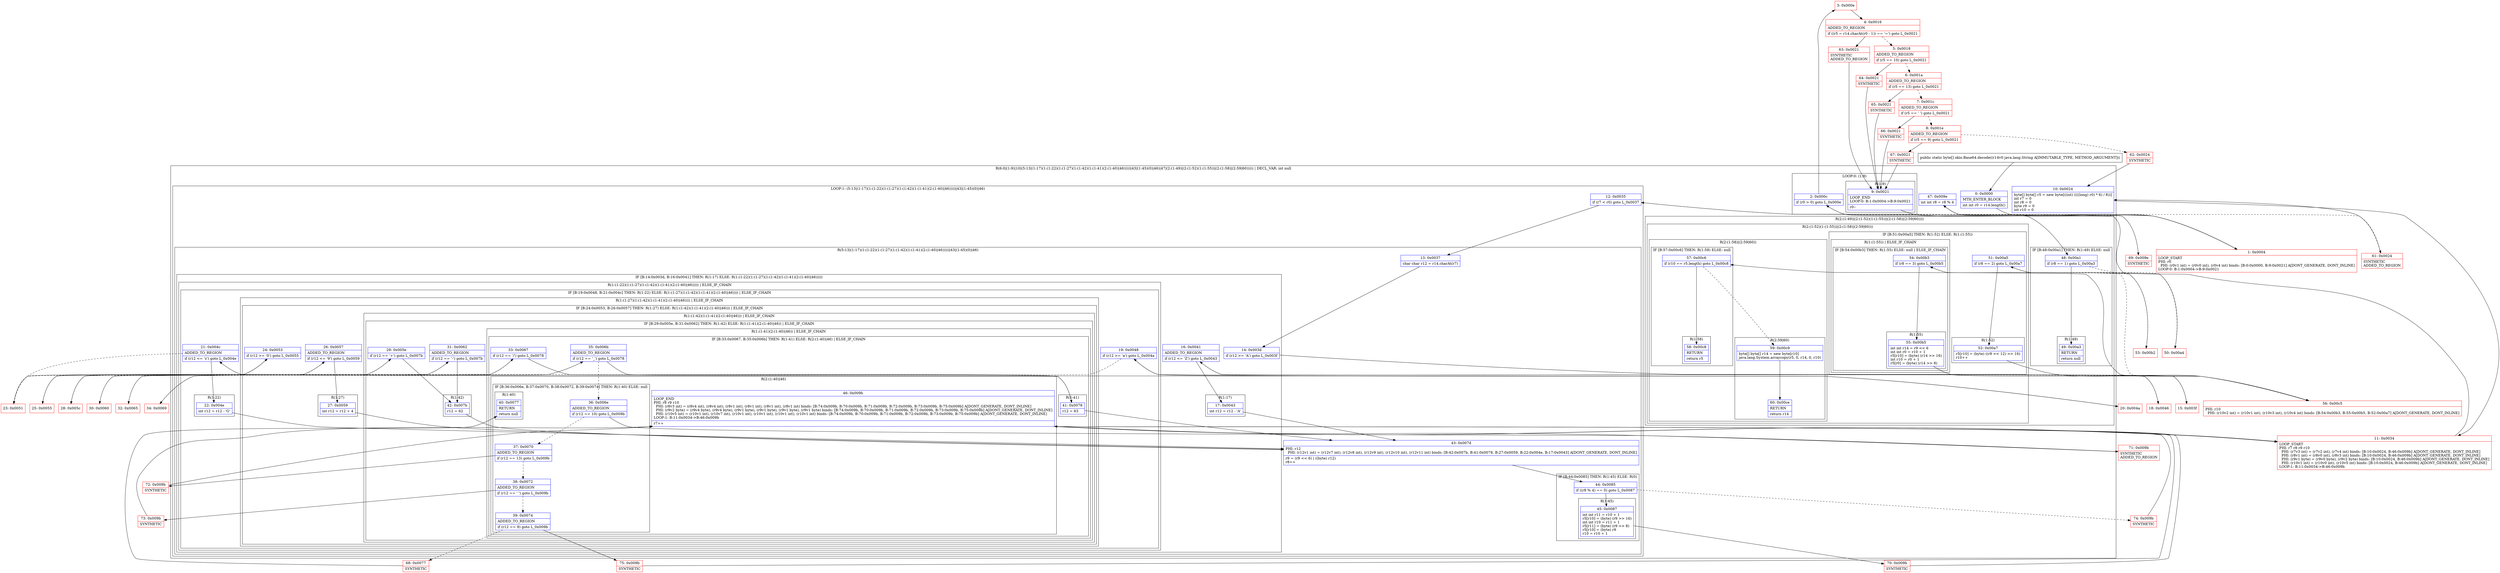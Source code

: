 digraph "CFG forokio.Base64.decode(Ljava\/lang\/String;)[B" {
subgraph cluster_Region_550539371 {
label = "R(6:0|(1:9)|10|(5:13|(1:17)(1:(1:22)(1:(1:27)(1:(1:42)(1:(1:41)(2:(1:40)|46)))))|43|(1:45)(0)|46)|47|(2:(1:49)|(2:(1:52)(1:(1:55))|(2:(1:58)|(2:59|60))))) | DECL_VAR: int null\l";
node [shape=record,color=blue];
Node_0 [shape=record,label="{0\:\ 0x0000|MTH_ENTER_BLOCK\l|int int r0 = r14.length()\l}"];
subgraph cluster_LoopRegion_1315950213 {
label = "LOOP:0: (1:9)";
node [shape=record,color=blue];
Node_2 [shape=record,label="{2\:\ 0x000c|if (r0 \> 0) goto L_0x000e\l}"];
subgraph cluster_Region_789759109 {
label = "R(1:9)";
node [shape=record,color=blue];
Node_9 [shape=record,label="{9\:\ 0x0021|LOOP_END\lLOOP:0: B:1:0x0004\-\>B:9:0x0021\l|r0\-\-\l}"];
}
}
Node_10 [shape=record,label="{10\:\ 0x0024|byte[] byte[] r5 = new byte[((int) ((((long) r0) * 6) \/ 8))]\lint r7 = 0\lint r8 = 0\lbyte r9 = 0\lint r10 = 0\l}"];
subgraph cluster_LoopRegion_185238809 {
label = "LOOP:1: (5:13|(1:17)(1:(1:22)(1:(1:27)(1:(1:42)(1:(1:41)(2:(1:40)|46)))))|43|(1:45)(0)|46)";
node [shape=record,color=blue];
Node_12 [shape=record,label="{12\:\ 0x0035|if (r7 \< r0) goto L_0x0037\l}"];
subgraph cluster_Region_168161163 {
label = "R(5:13|(1:17)(1:(1:22)(1:(1:27)(1:(1:42)(1:(1:41)(2:(1:40)|46)))))|43|(1:45)(0)|46)";
node [shape=record,color=blue];
Node_13 [shape=record,label="{13\:\ 0x0037|char char r12 = r14.charAt(r7)\l}"];
subgraph cluster_IfRegion_140633826 {
label = "IF [B:14:0x003d, B:16:0x0041] THEN: R(1:17) ELSE: R(1:(1:22)(1:(1:27)(1:(1:42)(1:(1:41)(2:(1:40)|46)))))";
node [shape=record,color=blue];
Node_14 [shape=record,label="{14\:\ 0x003d|if (r12 \>= 'A') goto L_0x003f\l}"];
Node_16 [shape=record,label="{16\:\ 0x0041|ADDED_TO_REGION\l|if (r12 \<= 'Z') goto L_0x0043\l}"];
subgraph cluster_Region_2007213153 {
label = "R(1:17)";
node [shape=record,color=blue];
Node_17 [shape=record,label="{17\:\ 0x0043|int r12 = r12 \- 'A'\l}"];
}
subgraph cluster_Region_360477059 {
label = "R(1:(1:22)(1:(1:27)(1:(1:42)(1:(1:41)(2:(1:40)|46))))) | ELSE_IF_CHAIN\l";
node [shape=record,color=blue];
subgraph cluster_IfRegion_948824179 {
label = "IF [B:19:0x0048, B:21:0x004c] THEN: R(1:22) ELSE: R(1:(1:27)(1:(1:42)(1:(1:41)(2:(1:40)|46)))) | ELSE_IF_CHAIN\l";
node [shape=record,color=blue];
Node_19 [shape=record,label="{19\:\ 0x0048|if (r12 \>= 'a') goto L_0x004a\l}"];
Node_21 [shape=record,label="{21\:\ 0x004c|ADDED_TO_REGION\l|if (r12 \<= 'z') goto L_0x004e\l}"];
subgraph cluster_Region_878318411 {
label = "R(1:22)";
node [shape=record,color=blue];
Node_22 [shape=record,label="{22\:\ 0x004e|int r12 = r12 \- 'G'\l}"];
}
subgraph cluster_Region_984675185 {
label = "R(1:(1:27)(1:(1:42)(1:(1:41)(2:(1:40)|46)))) | ELSE_IF_CHAIN\l";
node [shape=record,color=blue];
subgraph cluster_IfRegion_864789972 {
label = "IF [B:24:0x0053, B:26:0x0057] THEN: R(1:27) ELSE: R(1:(1:42)(1:(1:41)(2:(1:40)|46))) | ELSE_IF_CHAIN\l";
node [shape=record,color=blue];
Node_24 [shape=record,label="{24\:\ 0x0053|if (r12 \>= '0') goto L_0x0055\l}"];
Node_26 [shape=record,label="{26\:\ 0x0057|ADDED_TO_REGION\l|if (r12 \<= '9') goto L_0x0059\l}"];
subgraph cluster_Region_1507954536 {
label = "R(1:27)";
node [shape=record,color=blue];
Node_27 [shape=record,label="{27\:\ 0x0059|int r12 = r12 + 4\l}"];
}
subgraph cluster_Region_1233961903 {
label = "R(1:(1:42)(1:(1:41)(2:(1:40)|46))) | ELSE_IF_CHAIN\l";
node [shape=record,color=blue];
subgraph cluster_IfRegion_242756183 {
label = "IF [B:29:0x005e, B:31:0x0062] THEN: R(1:42) ELSE: R(1:(1:41)(2:(1:40)|46)) | ELSE_IF_CHAIN\l";
node [shape=record,color=blue];
Node_29 [shape=record,label="{29\:\ 0x005e|if (r12 == '+') goto L_0x007b\l}"];
Node_31 [shape=record,label="{31\:\ 0x0062|ADDED_TO_REGION\l|if (r12 == '\-') goto L_0x007b\l}"];
subgraph cluster_Region_1364740151 {
label = "R(1:42)";
node [shape=record,color=blue];
Node_42 [shape=record,label="{42\:\ 0x007b|r12 = 62\l}"];
}
subgraph cluster_Region_1320032836 {
label = "R(1:(1:41)(2:(1:40)|46)) | ELSE_IF_CHAIN\l";
node [shape=record,color=blue];
subgraph cluster_IfRegion_1792848024 {
label = "IF [B:33:0x0067, B:35:0x006b] THEN: R(1:41) ELSE: R(2:(1:40)|46) | ELSE_IF_CHAIN\l";
node [shape=record,color=blue];
Node_33 [shape=record,label="{33\:\ 0x0067|if (r12 == '\/') goto L_0x0078\l}"];
Node_35 [shape=record,label="{35\:\ 0x006b|ADDED_TO_REGION\l|if (r12 == '_') goto L_0x0078\l}"];
subgraph cluster_Region_507378393 {
label = "R(1:41)";
node [shape=record,color=blue];
Node_41 [shape=record,label="{41\:\ 0x0078|r12 = 63\l}"];
}
subgraph cluster_Region_1373228659 {
label = "R(2:(1:40)|46)";
node [shape=record,color=blue];
subgraph cluster_IfRegion_68619538 {
label = "IF [B:36:0x006e, B:37:0x0070, B:38:0x0072, B:39:0x0074] THEN: R(1:40) ELSE: null";
node [shape=record,color=blue];
Node_36 [shape=record,label="{36\:\ 0x006e|ADDED_TO_REGION\l|if (r12 == 10) goto L_0x009b\l}"];
Node_37 [shape=record,label="{37\:\ 0x0070|ADDED_TO_REGION\l|if (r12 == 13) goto L_0x009b\l}"];
Node_38 [shape=record,label="{38\:\ 0x0072|ADDED_TO_REGION\l|if (r12 == ' ') goto L_0x009b\l}"];
Node_39 [shape=record,label="{39\:\ 0x0074|ADDED_TO_REGION\l|if (r12 == 9) goto L_0x009b\l}"];
subgraph cluster_Region_942185083 {
label = "R(1:40)";
node [shape=record,color=blue];
Node_40 [shape=record,label="{40\:\ 0x0077|RETURN\l|return null\l}"];
}
}
Node_46 [shape=record,label="{46\:\ 0x009b|LOOP_END\lPHI: r8 r9 r10 \l  PHI: (r8v3 int) = (r8v4 int), (r8v4 int), (r8v1 int), (r8v1 int), (r8v1 int), (r8v1 int) binds: [B:74:0x009b, B:70:0x009b, B:71:0x009b, B:72:0x009b, B:73:0x009b, B:75:0x009b] A[DONT_GENERATE, DONT_INLINE]\l  PHI: (r9v2 byte) = (r9v4 byte), (r9v4 byte), (r9v1 byte), (r9v1 byte), (r9v1 byte), (r9v1 byte) binds: [B:74:0x009b, B:70:0x009b, B:71:0x009b, B:72:0x009b, B:73:0x009b, B:75:0x009b] A[DONT_GENERATE, DONT_INLINE]\l  PHI: (r10v5 int) = (r10v1 int), (r10v7 int), (r10v1 int), (r10v1 int), (r10v1 int), (r10v1 int) binds: [B:74:0x009b, B:70:0x009b, B:71:0x009b, B:72:0x009b, B:73:0x009b, B:75:0x009b] A[DONT_GENERATE, DONT_INLINE]\lLOOP:1: B:11:0x0034\-\>B:46:0x009b\l|r7++\l}"];
}
}
}
}
}
}
}
}
}
}
Node_43 [shape=record,label="{43\:\ 0x007d|PHI: r12 \l  PHI: (r12v1 int) = (r12v7 int), (r12v8 int), (r12v9 int), (r12v10 int), (r12v11 int) binds: [B:42:0x007b, B:41:0x0078, B:27:0x0059, B:22:0x004e, B:17:0x0043] A[DONT_GENERATE, DONT_INLINE]\l|r9 = (r9 \<\< 6) \| ((byte) r12)\lr8++\l}"];
subgraph cluster_IfRegion_883016619 {
label = "IF [B:44:0x0085] THEN: R(1:45) ELSE: R(0)";
node [shape=record,color=blue];
Node_44 [shape=record,label="{44\:\ 0x0085|if ((r8 % 4) == 0) goto L_0x0087\l}"];
subgraph cluster_Region_805113819 {
label = "R(1:45)";
node [shape=record,color=blue];
Node_45 [shape=record,label="{45\:\ 0x0087|int int r11 = r10 + 1\lr5[r10] = (byte) (r9 \>\> 16)\lint int r10 = r11 + 1\lr5[r11] = (byte) (r9 \>\> 8)\lr5[r10] = (byte) r9\lr10 = r10 + 1\l}"];
}
subgraph cluster_Region_88006004 {
label = "R(0)";
node [shape=record,color=blue];
}
}
Node_46 [shape=record,label="{46\:\ 0x009b|LOOP_END\lPHI: r8 r9 r10 \l  PHI: (r8v3 int) = (r8v4 int), (r8v4 int), (r8v1 int), (r8v1 int), (r8v1 int), (r8v1 int) binds: [B:74:0x009b, B:70:0x009b, B:71:0x009b, B:72:0x009b, B:73:0x009b, B:75:0x009b] A[DONT_GENERATE, DONT_INLINE]\l  PHI: (r9v2 byte) = (r9v4 byte), (r9v4 byte), (r9v1 byte), (r9v1 byte), (r9v1 byte), (r9v1 byte) binds: [B:74:0x009b, B:70:0x009b, B:71:0x009b, B:72:0x009b, B:73:0x009b, B:75:0x009b] A[DONT_GENERATE, DONT_INLINE]\l  PHI: (r10v5 int) = (r10v1 int), (r10v7 int), (r10v1 int), (r10v1 int), (r10v1 int), (r10v1 int) binds: [B:74:0x009b, B:70:0x009b, B:71:0x009b, B:72:0x009b, B:73:0x009b, B:75:0x009b] A[DONT_GENERATE, DONT_INLINE]\lLOOP:1: B:11:0x0034\-\>B:46:0x009b\l|r7++\l}"];
}
}
Node_47 [shape=record,label="{47\:\ 0x009e|int int r8 = r8 % 4\l}"];
subgraph cluster_Region_704702407 {
label = "R(2:(1:49)|(2:(1:52)(1:(1:55))|(2:(1:58)|(2:59|60))))";
node [shape=record,color=blue];
subgraph cluster_IfRegion_143582817 {
label = "IF [B:48:0x00a1] THEN: R(1:49) ELSE: null";
node [shape=record,color=blue];
Node_48 [shape=record,label="{48\:\ 0x00a1|if (r8 == 1) goto L_0x00a3\l}"];
subgraph cluster_Region_348300537 {
label = "R(1:49)";
node [shape=record,color=blue];
Node_49 [shape=record,label="{49\:\ 0x00a3|RETURN\l|return null\l}"];
}
}
subgraph cluster_Region_1757744984 {
label = "R(2:(1:52)(1:(1:55))|(2:(1:58)|(2:59|60)))";
node [shape=record,color=blue];
subgraph cluster_IfRegion_389749589 {
label = "IF [B:51:0x00a5] THEN: R(1:52) ELSE: R(1:(1:55))";
node [shape=record,color=blue];
Node_51 [shape=record,label="{51\:\ 0x00a5|if (r8 == 2) goto L_0x00a7\l}"];
subgraph cluster_Region_376623181 {
label = "R(1:52)";
node [shape=record,color=blue];
Node_52 [shape=record,label="{52\:\ 0x00a7|r5[r10] = (byte) ((r9 \<\< 12) \>\> 16)\lr10++\l}"];
}
subgraph cluster_Region_459516489 {
label = "R(1:(1:55)) | ELSE_IF_CHAIN\l";
node [shape=record,color=blue];
subgraph cluster_IfRegion_854054798 {
label = "IF [B:54:0x00b3] THEN: R(1:55) ELSE: null | ELSE_IF_CHAIN\l";
node [shape=record,color=blue];
Node_54 [shape=record,label="{54\:\ 0x00b3|if (r8 == 3) goto L_0x00b5\l}"];
subgraph cluster_Region_643383264 {
label = "R(1:55)";
node [shape=record,color=blue];
Node_55 [shape=record,label="{55\:\ 0x00b5|int int r14 = r9 \<\< 6\lint int r0 = r10 + 1\lr5[r10] = (byte) (r14 \>\> 16)\lint r10 = r0 + 1\lr5[r0] = (byte) (r14 \>\> 8)\l}"];
}
}
}
}
subgraph cluster_Region_913328189 {
label = "R(2:(1:58)|(2:59|60))";
node [shape=record,color=blue];
subgraph cluster_IfRegion_2040808575 {
label = "IF [B:57:0x00c6] THEN: R(1:58) ELSE: null";
node [shape=record,color=blue];
Node_57 [shape=record,label="{57\:\ 0x00c6|if (r10 == r5.length) goto L_0x00c8\l}"];
subgraph cluster_Region_1054875463 {
label = "R(1:58)";
node [shape=record,color=blue];
Node_58 [shape=record,label="{58\:\ 0x00c8|RETURN\l|return r5\l}"];
}
}
subgraph cluster_Region_1041252462 {
label = "R(2:59|60)";
node [shape=record,color=blue];
Node_59 [shape=record,label="{59\:\ 0x00c9|byte[] byte[] r14 = new byte[r10]\ljava.lang.System.arraycopy(r5, 0, r14, 0, r10)\l}"];
Node_60 [shape=record,label="{60\:\ 0x00ce|RETURN\l|return r14\l}"];
}
}
}
}
}
Node_1 [shape=record,color=red,label="{1\:\ 0x0004|LOOP_START\lPHI: r0 \l  PHI: (r0v1 int) = (r0v0 int), (r0v4 int) binds: [B:0:0x0000, B:9:0x0021] A[DONT_GENERATE, DONT_INLINE]\lLOOP:0: B:1:0x0004\-\>B:9:0x0021\l}"];
Node_3 [shape=record,color=red,label="{3\:\ 0x000e}"];
Node_4 [shape=record,color=red,label="{4\:\ 0x0016|ADDED_TO_REGION\l|if ((r5 = r14.charAt(r0 \- 1)) == '=') goto L_0x0021\l}"];
Node_5 [shape=record,color=red,label="{5\:\ 0x0018|ADDED_TO_REGION\l|if (r5 == 10) goto L_0x0021\l}"];
Node_6 [shape=record,color=red,label="{6\:\ 0x001a|ADDED_TO_REGION\l|if (r5 == 13) goto L_0x0021\l}"];
Node_7 [shape=record,color=red,label="{7\:\ 0x001c|ADDED_TO_REGION\l|if (r5 == ' ') goto L_0x0021\l}"];
Node_8 [shape=record,color=red,label="{8\:\ 0x001e|ADDED_TO_REGION\l|if (r5 == 9) goto L_0x0021\l}"];
Node_11 [shape=record,color=red,label="{11\:\ 0x0034|LOOP_START\lPHI: r7 r8 r9 r10 \l  PHI: (r7v3 int) = (r7v2 int), (r7v4 int) binds: [B:10:0x0024, B:46:0x009b] A[DONT_GENERATE, DONT_INLINE]\l  PHI: (r8v1 int) = (r8v0 int), (r8v3 int) binds: [B:10:0x0024, B:46:0x009b] A[DONT_GENERATE, DONT_INLINE]\l  PHI: (r9v1 byte) = (r9v0 byte), (r9v2 byte) binds: [B:10:0x0024, B:46:0x009b] A[DONT_GENERATE, DONT_INLINE]\l  PHI: (r10v1 int) = (r10v0 int), (r10v5 int) binds: [B:10:0x0024, B:46:0x009b] A[DONT_GENERATE, DONT_INLINE]\lLOOP:1: B:11:0x0034\-\>B:46:0x009b\l}"];
Node_15 [shape=record,color=red,label="{15\:\ 0x003f}"];
Node_18 [shape=record,color=red,label="{18\:\ 0x0046}"];
Node_20 [shape=record,color=red,label="{20\:\ 0x004a}"];
Node_23 [shape=record,color=red,label="{23\:\ 0x0051}"];
Node_25 [shape=record,color=red,label="{25\:\ 0x0055}"];
Node_28 [shape=record,color=red,label="{28\:\ 0x005c}"];
Node_30 [shape=record,color=red,label="{30\:\ 0x0060}"];
Node_32 [shape=record,color=red,label="{32\:\ 0x0065}"];
Node_34 [shape=record,color=red,label="{34\:\ 0x0069}"];
Node_50 [shape=record,color=red,label="{50\:\ 0x00a4}"];
Node_53 [shape=record,color=red,label="{53\:\ 0x00b2}"];
Node_56 [shape=record,color=red,label="{56\:\ 0x00c5|PHI: r10 \l  PHI: (r10v2 int) = (r10v1 int), (r10v3 int), (r10v4 int) binds: [B:54:0x00b3, B:55:0x00b5, B:52:0x00a7] A[DONT_GENERATE, DONT_INLINE]\l}"];
Node_61 [shape=record,color=red,label="{61\:\ 0x0024|SYNTHETIC\lADDED_TO_REGION\l}"];
Node_62 [shape=record,color=red,label="{62\:\ 0x0024|SYNTHETIC\l}"];
Node_63 [shape=record,color=red,label="{63\:\ 0x0021|SYNTHETIC\lADDED_TO_REGION\l}"];
Node_64 [shape=record,color=red,label="{64\:\ 0x0021|SYNTHETIC\l}"];
Node_65 [shape=record,color=red,label="{65\:\ 0x0021|SYNTHETIC\l}"];
Node_66 [shape=record,color=red,label="{66\:\ 0x0021|SYNTHETIC\l}"];
Node_67 [shape=record,color=red,label="{67\:\ 0x0021|SYNTHETIC\l}"];
Node_68 [shape=record,color=red,label="{68\:\ 0x0077|SYNTHETIC\l}"];
Node_69 [shape=record,color=red,label="{69\:\ 0x009e|SYNTHETIC\l}"];
Node_70 [shape=record,color=red,label="{70\:\ 0x009b|SYNTHETIC\l}"];
Node_71 [shape=record,color=red,label="{71\:\ 0x009b|SYNTHETIC\lADDED_TO_REGION\l}"];
Node_72 [shape=record,color=red,label="{72\:\ 0x009b|SYNTHETIC\l}"];
Node_73 [shape=record,color=red,label="{73\:\ 0x009b|SYNTHETIC\l}"];
Node_74 [shape=record,color=red,label="{74\:\ 0x009b|SYNTHETIC\l}"];
Node_75 [shape=record,color=red,label="{75\:\ 0x009b|SYNTHETIC\l}"];
MethodNode[shape=record,label="{public static byte[] okio.Base64.decode((r14v0 java.lang.String A[IMMUTABLE_TYPE, METHOD_ARGUMENT])) }"];
MethodNode -> Node_0;
Node_0 -> Node_1;
Node_2 -> Node_3;
Node_2 -> Node_61[style=dashed];
Node_9 -> Node_1;
Node_10 -> Node_11;
Node_12 -> Node_13;
Node_12 -> Node_69[style=dashed];
Node_13 -> Node_14;
Node_14 -> Node_15;
Node_14 -> Node_18[style=dashed];
Node_16 -> Node_17;
Node_16 -> Node_18[style=dashed];
Node_17 -> Node_43;
Node_19 -> Node_20;
Node_19 -> Node_23[style=dashed];
Node_21 -> Node_22;
Node_21 -> Node_23[style=dashed];
Node_22 -> Node_43;
Node_24 -> Node_25;
Node_24 -> Node_28[style=dashed];
Node_26 -> Node_27;
Node_26 -> Node_28[style=dashed];
Node_27 -> Node_43;
Node_29 -> Node_30[style=dashed];
Node_29 -> Node_42;
Node_31 -> Node_32[style=dashed];
Node_31 -> Node_42;
Node_42 -> Node_43;
Node_33 -> Node_34[style=dashed];
Node_33 -> Node_41;
Node_35 -> Node_36[style=dashed];
Node_35 -> Node_41;
Node_41 -> Node_43;
Node_36 -> Node_37[style=dashed];
Node_36 -> Node_71;
Node_37 -> Node_38[style=dashed];
Node_37 -> Node_72;
Node_38 -> Node_39[style=dashed];
Node_38 -> Node_73;
Node_39 -> Node_68[style=dashed];
Node_39 -> Node_75;
Node_46 -> Node_11;
Node_43 -> Node_44;
Node_44 -> Node_45;
Node_44 -> Node_74[style=dashed];
Node_45 -> Node_70;
Node_46 -> Node_11;
Node_47 -> Node_48;
Node_48 -> Node_49;
Node_48 -> Node_50[style=dashed];
Node_51 -> Node_52;
Node_51 -> Node_53[style=dashed];
Node_52 -> Node_56;
Node_54 -> Node_55;
Node_54 -> Node_56[style=dashed];
Node_55 -> Node_56;
Node_57 -> Node_58;
Node_57 -> Node_59[style=dashed];
Node_59 -> Node_60;
Node_1 -> Node_2;
Node_3 -> Node_4;
Node_4 -> Node_5[style=dashed];
Node_4 -> Node_63;
Node_5 -> Node_6[style=dashed];
Node_5 -> Node_64;
Node_6 -> Node_7[style=dashed];
Node_6 -> Node_65;
Node_7 -> Node_8[style=dashed];
Node_7 -> Node_66;
Node_8 -> Node_62[style=dashed];
Node_8 -> Node_67;
Node_11 -> Node_12;
Node_15 -> Node_16;
Node_18 -> Node_19;
Node_20 -> Node_21;
Node_23 -> Node_24;
Node_25 -> Node_26;
Node_28 -> Node_29;
Node_30 -> Node_31;
Node_32 -> Node_33;
Node_34 -> Node_35;
Node_50 -> Node_51;
Node_53 -> Node_54;
Node_56 -> Node_57;
Node_61 -> Node_10;
Node_62 -> Node_10;
Node_63 -> Node_9;
Node_64 -> Node_9;
Node_65 -> Node_9;
Node_66 -> Node_9;
Node_67 -> Node_9;
Node_68 -> Node_40;
Node_69 -> Node_47;
Node_70 -> Node_46;
Node_71 -> Node_46;
Node_72 -> Node_46;
Node_73 -> Node_46;
Node_74 -> Node_46;
Node_75 -> Node_46;
}

